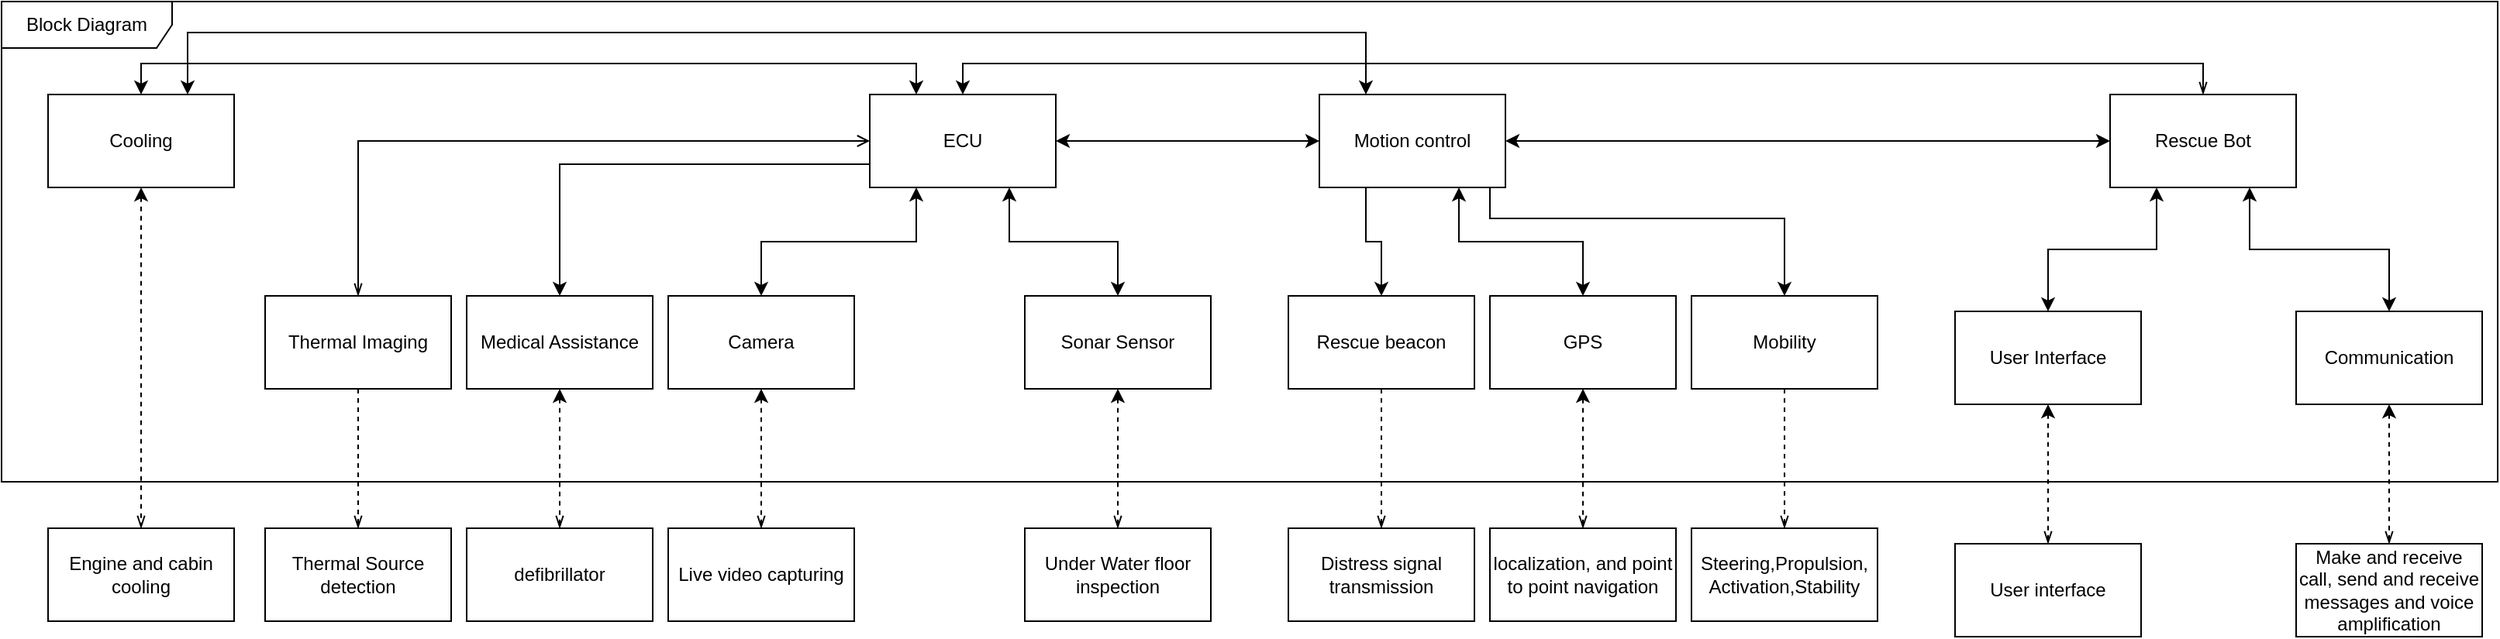 <mxfile version="13.3.5" type="device"><diagram id="3mxdgBkkTIH7LmNq3HEm" name="Page-1"><mxGraphModel dx="1969" dy="1366" grid="1" gridSize="10" guides="1" tooltips="1" connect="1" arrows="1" fold="1" page="1" pageScale="1" pageWidth="1169" pageHeight="827" math="0" shadow="0"><root><mxCell id="0"/><mxCell id="1" parent="0"/><mxCell id="CNXkyNHL9LMimjBK_UEJ-52" style="edgeStyle=orthogonalEdgeStyle;rounded=0;orthogonalLoop=1;jettySize=auto;html=1;exitX=0.5;exitY=1;exitDx=0;exitDy=0;entryX=0.5;entryY=0;entryDx=0;entryDy=0;dashed=1;startArrow=none;startFill=0;endArrow=openThin;endFill=0;" parent="1" edge="1"><mxGeometry relative="1" as="geometry"><mxPoint x="30" y="220" as="sourcePoint"/></mxGeometry></mxCell><mxCell id="CNXkyNHL9LMimjBK_UEJ-54" value="Block Diagram" style="shape=umlFrame;whiteSpace=wrap;html=1;fillColor=none;width=110;height=30;" parent="1" vertex="1"><mxGeometry x="-1120" y="-800" width="1610" height="310" as="geometry"/></mxCell><mxCell id="CNXkyNHL9LMimjBK_UEJ-61" style="edgeStyle=orthogonalEdgeStyle;rounded=0;orthogonalLoop=1;jettySize=auto;html=1;exitX=0;exitY=0.75;exitDx=0;exitDy=0;" parent="1" source="CNXkyNHL9LMimjBK_UEJ-64" target="CNXkyNHL9LMimjBK_UEJ-76" edge="1"><mxGeometry relative="1" as="geometry"/></mxCell><mxCell id="CNXkyNHL9LMimjBK_UEJ-62" style="edgeStyle=orthogonalEdgeStyle;rounded=0;orthogonalLoop=1;jettySize=auto;html=1;entryX=0.5;entryY=0;entryDx=0;entryDy=0;startArrow=open;startFill=0;endArrow=openThin;endFill=0;" parent="1" source="CNXkyNHL9LMimjBK_UEJ-64" target="CNXkyNHL9LMimjBK_UEJ-74" edge="1"><mxGeometry relative="1" as="geometry"/></mxCell><mxCell id="CNXkyNHL9LMimjBK_UEJ-63" style="edgeStyle=orthogonalEdgeStyle;rounded=0;orthogonalLoop=1;jettySize=auto;html=1;exitX=0.5;exitY=0;exitDx=0;exitDy=0;entryX=0.5;entryY=0;entryDx=0;entryDy=0;startArrow=classic;startFill=1;endArrow=openThin;endFill=0;" parent="1" source="CNXkyNHL9LMimjBK_UEJ-64" target="CNXkyNHL9LMimjBK_UEJ-85" edge="1"><mxGeometry relative="1" as="geometry"/></mxCell><mxCell id="tZ97sDGcDPJV-epevOr6-6" style="edgeStyle=orthogonalEdgeStyle;rounded=0;orthogonalLoop=1;jettySize=auto;html=1;exitX=1;exitY=0.5;exitDx=0;exitDy=0;entryX=0;entryY=0.5;entryDx=0;entryDy=0;startArrow=classic;startFill=1;" edge="1" parent="1" source="CNXkyNHL9LMimjBK_UEJ-64" target="tZ97sDGcDPJV-epevOr6-1"><mxGeometry relative="1" as="geometry"/></mxCell><mxCell id="CNXkyNHL9LMimjBK_UEJ-64" value="ECU" style="rounded=0;whiteSpace=wrap;html=1;fillColor=none;" parent="1" vertex="1"><mxGeometry x="-560" y="-740" width="120" height="60" as="geometry"/></mxCell><mxCell id="CNXkyNHL9LMimjBK_UEJ-65" style="edgeStyle=orthogonalEdgeStyle;rounded=0;orthogonalLoop=1;jettySize=auto;html=1;entryX=0.5;entryY=0;entryDx=0;entryDy=0;dashed=1;startArrow=classic;startFill=1;endArrow=openThin;endFill=0;" parent="1" source="CNXkyNHL9LMimjBK_UEJ-66" target="CNXkyNHL9LMimjBK_UEJ-97" edge="1"><mxGeometry relative="1" as="geometry"/></mxCell><mxCell id="CNXkyNHL9LMimjBK_UEJ-66" value="Communication" style="rounded=0;whiteSpace=wrap;html=1;fillColor=none;" parent="1" vertex="1"><mxGeometry x="360" y="-600" width="120" height="60" as="geometry"/></mxCell><mxCell id="CNXkyNHL9LMimjBK_UEJ-67" style="edgeStyle=orthogonalEdgeStyle;rounded=0;orthogonalLoop=1;jettySize=auto;html=1;exitX=0.5;exitY=1;exitDx=0;exitDy=0;entryX=0.5;entryY=0;entryDx=0;entryDy=0;dashed=1;startArrow=classic;startFill=1;endArrow=openThin;endFill=0;" parent="1" source="CNXkyNHL9LMimjBK_UEJ-68" target="CNXkyNHL9LMimjBK_UEJ-93" edge="1"><mxGeometry relative="1" as="geometry"/></mxCell><mxCell id="tZ97sDGcDPJV-epevOr6-14" style="edgeStyle=orthogonalEdgeStyle;rounded=0;orthogonalLoop=1;jettySize=auto;html=1;exitX=0.5;exitY=0;exitDx=0;exitDy=0;entryX=0.25;entryY=1;entryDx=0;entryDy=0;startArrow=classic;startFill=1;" edge="1" parent="1" source="CNXkyNHL9LMimjBK_UEJ-68" target="CNXkyNHL9LMimjBK_UEJ-64"><mxGeometry relative="1" as="geometry"/></mxCell><mxCell id="CNXkyNHL9LMimjBK_UEJ-68" value="Camera" style="rounded=0;whiteSpace=wrap;html=1;fillColor=none;" parent="1" vertex="1"><mxGeometry x="-690" y="-610" width="120" height="60" as="geometry"/></mxCell><mxCell id="CNXkyNHL9LMimjBK_UEJ-69" style="edgeStyle=orthogonalEdgeStyle;rounded=0;orthogonalLoop=1;jettySize=auto;html=1;dashed=1;startArrow=classic;startFill=1;endArrow=openThin;endFill=0;" parent="1" source="CNXkyNHL9LMimjBK_UEJ-70" target="CNXkyNHL9LMimjBK_UEJ-94" edge="1"><mxGeometry relative="1" as="geometry"/></mxCell><mxCell id="CNXkyNHL9LMimjBK_UEJ-70" value="GPS&lt;br&gt;" style="rounded=0;whiteSpace=wrap;html=1;fillColor=none;" parent="1" vertex="1"><mxGeometry x="-160" y="-610" width="120" height="60" as="geometry"/></mxCell><mxCell id="CNXkyNHL9LMimjBK_UEJ-71" style="edgeStyle=orthogonalEdgeStyle;rounded=0;orthogonalLoop=1;jettySize=auto;html=1;exitX=0.5;exitY=1;exitDx=0;exitDy=0;entryX=0.5;entryY=0;entryDx=0;entryDy=0;dashed=1;startArrow=classic;startFill=1;endArrow=openThin;endFill=0;" parent="1" source="CNXkyNHL9LMimjBK_UEJ-72" target="CNXkyNHL9LMimjBK_UEJ-92" edge="1"><mxGeometry relative="1" as="geometry"/></mxCell><mxCell id="tZ97sDGcDPJV-epevOr6-15" style="edgeStyle=orthogonalEdgeStyle;rounded=0;orthogonalLoop=1;jettySize=auto;html=1;entryX=0.75;entryY=1;entryDx=0;entryDy=0;startArrow=classic;startFill=1;" edge="1" parent="1" source="CNXkyNHL9LMimjBK_UEJ-72" target="CNXkyNHL9LMimjBK_UEJ-64"><mxGeometry relative="1" as="geometry"/></mxCell><mxCell id="CNXkyNHL9LMimjBK_UEJ-72" value="Sonar Sensor" style="rounded=0;whiteSpace=wrap;html=1;fillColor=none;" parent="1" vertex="1"><mxGeometry x="-460" y="-610" width="120" height="60" as="geometry"/></mxCell><mxCell id="CNXkyNHL9LMimjBK_UEJ-73" style="edgeStyle=orthogonalEdgeStyle;rounded=0;orthogonalLoop=1;jettySize=auto;html=1;entryX=0.5;entryY=0;entryDx=0;entryDy=0;startArrow=none;startFill=0;endArrow=openThin;endFill=0;dashed=1;" parent="1" source="CNXkyNHL9LMimjBK_UEJ-74" target="CNXkyNHL9LMimjBK_UEJ-88" edge="1"><mxGeometry relative="1" as="geometry"/></mxCell><mxCell id="CNXkyNHL9LMimjBK_UEJ-74" value="Thermal Imaging" style="rounded=0;whiteSpace=wrap;html=1;fillColor=none;" parent="1" vertex="1"><mxGeometry x="-950" y="-610" width="120" height="60" as="geometry"/></mxCell><mxCell id="CNXkyNHL9LMimjBK_UEJ-75" style="edgeStyle=orthogonalEdgeStyle;rounded=0;orthogonalLoop=1;jettySize=auto;html=1;entryX=0.5;entryY=0;entryDx=0;entryDy=0;startArrow=classic;startFill=1;endArrow=openThin;endFill=0;dashed=1;" parent="1" source="CNXkyNHL9LMimjBK_UEJ-76" target="CNXkyNHL9LMimjBK_UEJ-89" edge="1"><mxGeometry relative="1" as="geometry"/></mxCell><mxCell id="CNXkyNHL9LMimjBK_UEJ-76" value="Medical Assistance" style="rounded=0;whiteSpace=wrap;html=1;fillColor=none;" parent="1" vertex="1"><mxGeometry x="-820" y="-610" width="120" height="60" as="geometry"/></mxCell><mxCell id="CNXkyNHL9LMimjBK_UEJ-77" style="edgeStyle=orthogonalEdgeStyle;rounded=0;orthogonalLoop=1;jettySize=auto;html=1;exitX=0.5;exitY=1;exitDx=0;exitDy=0;entryX=0.5;entryY=0;entryDx=0;entryDy=0;dashed=1;startArrow=classic;startFill=1;endArrow=openThin;endFill=0;" parent="1" source="CNXkyNHL9LMimjBK_UEJ-78" target="CNXkyNHL9LMimjBK_UEJ-91" edge="1"><mxGeometry relative="1" as="geometry"/></mxCell><mxCell id="tZ97sDGcDPJV-epevOr6-9" style="edgeStyle=orthogonalEdgeStyle;rounded=0;orthogonalLoop=1;jettySize=auto;html=1;entryX=0.25;entryY=0;entryDx=0;entryDy=0;startArrow=classic;startFill=1;" edge="1" parent="1" source="CNXkyNHL9LMimjBK_UEJ-78" target="CNXkyNHL9LMimjBK_UEJ-64"><mxGeometry relative="1" as="geometry"><Array as="points"><mxPoint x="-1030" y="-760"/><mxPoint x="-530" y="-760"/></Array></mxGeometry></mxCell><mxCell id="tZ97sDGcDPJV-epevOr6-12" style="edgeStyle=orthogonalEdgeStyle;rounded=0;orthogonalLoop=1;jettySize=auto;html=1;exitX=0.75;exitY=0;exitDx=0;exitDy=0;entryX=0.25;entryY=0;entryDx=0;entryDy=0;startArrow=classic;startFill=1;" edge="1" parent="1" source="CNXkyNHL9LMimjBK_UEJ-78" target="tZ97sDGcDPJV-epevOr6-1"><mxGeometry relative="1" as="geometry"><Array as="points"><mxPoint x="-1000" y="-780"/><mxPoint x="-240" y="-780"/></Array></mxGeometry></mxCell><mxCell id="CNXkyNHL9LMimjBK_UEJ-78" value="Cooling" style="rounded=0;whiteSpace=wrap;html=1;fillColor=none;" parent="1" vertex="1"><mxGeometry x="-1090" y="-740" width="120" height="60" as="geometry"/></mxCell><mxCell id="CNXkyNHL9LMimjBK_UEJ-79" style="edgeStyle=orthogonalEdgeStyle;rounded=0;orthogonalLoop=1;jettySize=auto;html=1;exitX=0.5;exitY=1;exitDx=0;exitDy=0;entryX=0.5;entryY=0;entryDx=0;entryDy=0;dashed=1;startArrow=none;startFill=0;endArrow=openThin;endFill=0;" parent="1" source="CNXkyNHL9LMimjBK_UEJ-80" target="CNXkyNHL9LMimjBK_UEJ-90" edge="1"><mxGeometry relative="1" as="geometry"/></mxCell><mxCell id="CNXkyNHL9LMimjBK_UEJ-80" value="Mobility" style="rounded=0;whiteSpace=wrap;html=1;fillColor=none;" parent="1" vertex="1"><mxGeometry x="-30" y="-610" width="120" height="60" as="geometry"/></mxCell><mxCell id="CNXkyNHL9LMimjBK_UEJ-81" style="edgeStyle=orthogonalEdgeStyle;rounded=0;orthogonalLoop=1;jettySize=auto;html=1;exitX=0.5;exitY=1;exitDx=0;exitDy=0;entryX=0.5;entryY=0;entryDx=0;entryDy=0;dashed=1;startArrow=none;startFill=0;endArrow=openThin;endFill=0;" parent="1" source="CNXkyNHL9LMimjBK_UEJ-82" target="CNXkyNHL9LMimjBK_UEJ-95" edge="1"><mxGeometry relative="1" as="geometry"/></mxCell><mxCell id="CNXkyNHL9LMimjBK_UEJ-82" value="Rescue beacon" style="rounded=0;whiteSpace=wrap;html=1;fillColor=none;" parent="1" vertex="1"><mxGeometry x="-290" y="-610" width="120" height="60" as="geometry"/></mxCell><mxCell id="CNXkyNHL9LMimjBK_UEJ-83" style="edgeStyle=orthogonalEdgeStyle;rounded=0;orthogonalLoop=1;jettySize=auto;html=1;exitX=0.25;exitY=1;exitDx=0;exitDy=0;startArrow=classic;startFill=1;" parent="1" source="CNXkyNHL9LMimjBK_UEJ-85" target="CNXkyNHL9LMimjBK_UEJ-87" edge="1"><mxGeometry relative="1" as="geometry"/></mxCell><mxCell id="CNXkyNHL9LMimjBK_UEJ-84" style="edgeStyle=orthogonalEdgeStyle;rounded=0;orthogonalLoop=1;jettySize=auto;html=1;exitX=0.75;exitY=1;exitDx=0;exitDy=0;startArrow=classic;startFill=1;" parent="1" source="CNXkyNHL9LMimjBK_UEJ-85" target="CNXkyNHL9LMimjBK_UEJ-66" edge="1"><mxGeometry relative="1" as="geometry"/></mxCell><mxCell id="CNXkyNHL9LMimjBK_UEJ-85" value="Rescue Bot" style="rounded=0;whiteSpace=wrap;html=1;fillColor=none;" parent="1" vertex="1"><mxGeometry x="240" y="-740" width="120" height="60" as="geometry"/></mxCell><mxCell id="CNXkyNHL9LMimjBK_UEJ-86" style="edgeStyle=orthogonalEdgeStyle;rounded=0;orthogonalLoop=1;jettySize=auto;html=1;entryX=0.5;entryY=0;entryDx=0;entryDy=0;dashed=1;startArrow=classic;startFill=1;endArrow=openThin;endFill=0;" parent="1" source="CNXkyNHL9LMimjBK_UEJ-87" target="CNXkyNHL9LMimjBK_UEJ-96" edge="1"><mxGeometry relative="1" as="geometry"/></mxCell><mxCell id="CNXkyNHL9LMimjBK_UEJ-87" value="User Interface" style="rounded=0;whiteSpace=wrap;html=1;fillColor=none;" parent="1" vertex="1"><mxGeometry x="140" y="-600" width="120" height="60" as="geometry"/></mxCell><mxCell id="CNXkyNHL9LMimjBK_UEJ-88" value="Thermal Source detection" style="rounded=0;whiteSpace=wrap;html=1;fillColor=none;" parent="1" vertex="1"><mxGeometry x="-950" y="-460" width="120" height="60" as="geometry"/></mxCell><mxCell id="CNXkyNHL9LMimjBK_UEJ-89" value="defibrillator" style="rounded=0;whiteSpace=wrap;html=1;fillColor=none;" parent="1" vertex="1"><mxGeometry x="-820" y="-460" width="120" height="60" as="geometry"/></mxCell><mxCell id="CNXkyNHL9LMimjBK_UEJ-90" value="Steering,Propulsion,&lt;br&gt;Activation,Stability" style="rounded=0;whiteSpace=wrap;html=1;fillColor=none;" parent="1" vertex="1"><mxGeometry x="-30" y="-460" width="120" height="60" as="geometry"/></mxCell><mxCell id="CNXkyNHL9LMimjBK_UEJ-91" value="Engine and cabin cooling" style="rounded=0;whiteSpace=wrap;html=1;fillColor=none;" parent="1" vertex="1"><mxGeometry x="-1090" y="-460" width="120" height="60" as="geometry"/></mxCell><mxCell id="CNXkyNHL9LMimjBK_UEJ-92" value="Under Water floor inspection" style="rounded=0;whiteSpace=wrap;html=1;fillColor=none;" parent="1" vertex="1"><mxGeometry x="-460" y="-460" width="120" height="60" as="geometry"/></mxCell><mxCell id="CNXkyNHL9LMimjBK_UEJ-93" value="Live video capturing" style="rounded=0;whiteSpace=wrap;html=1;fillColor=none;" parent="1" vertex="1"><mxGeometry x="-690" y="-460" width="120" height="60" as="geometry"/></mxCell><mxCell id="CNXkyNHL9LMimjBK_UEJ-94" value="localization, and point to point navigation" style="rounded=0;whiteSpace=wrap;html=1;fillColor=none;" parent="1" vertex="1"><mxGeometry x="-160" y="-460" width="120" height="60" as="geometry"/></mxCell><mxCell id="CNXkyNHL9LMimjBK_UEJ-95" value="Distress signal transmission" style="rounded=0;whiteSpace=wrap;html=1;fillColor=none;" parent="1" vertex="1"><mxGeometry x="-290" y="-460" width="120" height="60" as="geometry"/></mxCell><mxCell id="CNXkyNHL9LMimjBK_UEJ-96" value="User interface" style="rounded=0;whiteSpace=wrap;html=1;fillColor=none;" parent="1" vertex="1"><mxGeometry x="140" y="-450" width="120" height="60" as="geometry"/></mxCell><mxCell id="CNXkyNHL9LMimjBK_UEJ-97" value="Make and receive call, send and receive messages and voice amplification" style="rounded=0;whiteSpace=wrap;html=1;fillColor=none;" parent="1" vertex="1"><mxGeometry x="360" y="-450" width="120" height="60" as="geometry"/></mxCell><mxCell id="tZ97sDGcDPJV-epevOr6-5" style="edgeStyle=orthogonalEdgeStyle;rounded=0;orthogonalLoop=1;jettySize=auto;html=1;exitX=0.75;exitY=1;exitDx=0;exitDy=0;entryX=0.5;entryY=0;entryDx=0;entryDy=0;startArrow=classic;startFill=1;" edge="1" parent="1" source="tZ97sDGcDPJV-epevOr6-1" target="CNXkyNHL9LMimjBK_UEJ-70"><mxGeometry relative="1" as="geometry"/></mxCell><mxCell id="tZ97sDGcDPJV-epevOr6-8" style="edgeStyle=orthogonalEdgeStyle;rounded=0;orthogonalLoop=1;jettySize=auto;html=1;exitX=1;exitY=1;exitDx=0;exitDy=0;entryX=0.5;entryY=0;entryDx=0;entryDy=0;startArrow=none;startFill=0;" edge="1" parent="1" source="tZ97sDGcDPJV-epevOr6-1" target="CNXkyNHL9LMimjBK_UEJ-80"><mxGeometry relative="1" as="geometry"><Array as="points"><mxPoint x="-160" y="-680"/><mxPoint x="-160" y="-660"/><mxPoint x="30" y="-660"/></Array></mxGeometry></mxCell><mxCell id="tZ97sDGcDPJV-epevOr6-16" style="edgeStyle=orthogonalEdgeStyle;rounded=0;orthogonalLoop=1;jettySize=auto;html=1;entryX=0;entryY=0.5;entryDx=0;entryDy=0;startArrow=classic;startFill=1;" edge="1" parent="1" source="tZ97sDGcDPJV-epevOr6-1" target="CNXkyNHL9LMimjBK_UEJ-85"><mxGeometry relative="1" as="geometry"/></mxCell><mxCell id="tZ97sDGcDPJV-epevOr6-19" style="edgeStyle=orthogonalEdgeStyle;rounded=0;orthogonalLoop=1;jettySize=auto;html=1;exitX=0.25;exitY=1;exitDx=0;exitDy=0;entryX=0.5;entryY=0;entryDx=0;entryDy=0;startArrow=none;startFill=0;" edge="1" parent="1" source="tZ97sDGcDPJV-epevOr6-1" target="CNXkyNHL9LMimjBK_UEJ-82"><mxGeometry relative="1" as="geometry"/></mxCell><mxCell id="tZ97sDGcDPJV-epevOr6-1" value="Motion control" style="rounded=0;whiteSpace=wrap;html=1;fillColor=none;" vertex="1" parent="1"><mxGeometry x="-270" y="-740" width="120" height="60" as="geometry"/></mxCell></root></mxGraphModel></diagram></mxfile>